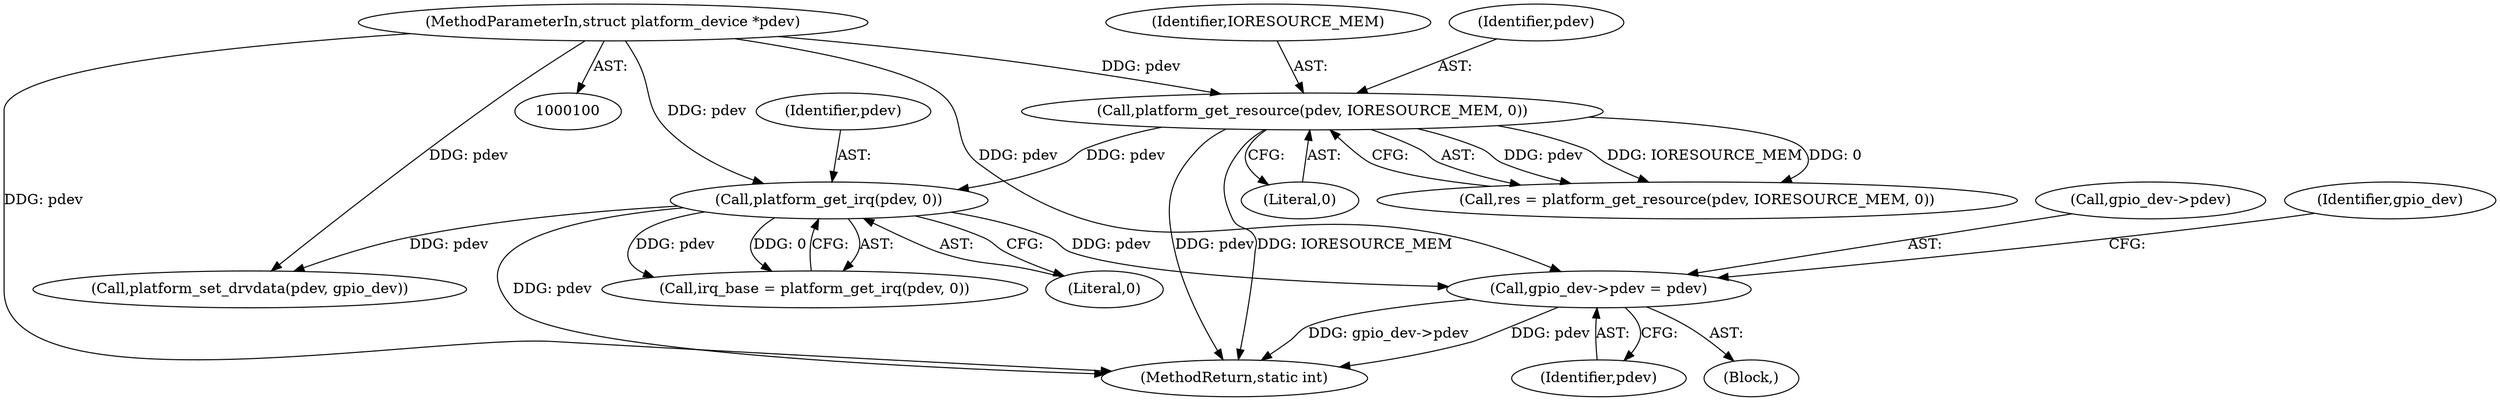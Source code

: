 digraph "0_linux_251e22abde21833b3d29577e4d8c7aaccd650eee@pointer" {
"1000191" [label="(Call,gpio_dev->pdev = pdev)"];
"1000174" [label="(Call,platform_get_irq(pdev, 0))"];
"1000133" [label="(Call,platform_get_resource(pdev, IORESOURCE_MEM, 0))"];
"1000101" [label="(MethodParameterIn,struct platform_device *pdev)"];
"1000175" [label="(Identifier,pdev)"];
"1000131" [label="(Call,res = platform_get_resource(pdev, IORESOURCE_MEM, 0))"];
"1000134" [label="(Identifier,pdev)"];
"1000191" [label="(Call,gpio_dev->pdev = pdev)"];
"1000174" [label="(Call,platform_get_irq(pdev, 0))"];
"1000433" [label="(MethodReturn,static int)"];
"1000101" [label="(MethodParameterIn,struct platform_device *pdev)"];
"1000136" [label="(Literal,0)"];
"1000192" [label="(Call,gpio_dev->pdev)"];
"1000195" [label="(Identifier,pdev)"];
"1000176" [label="(Literal,0)"];
"1000199" [label="(Identifier,gpio_dev)"];
"1000133" [label="(Call,platform_get_resource(pdev, IORESOURCE_MEM, 0))"];
"1000409" [label="(Call,platform_set_drvdata(pdev, gpio_dev))"];
"1000102" [label="(Block,)"];
"1000172" [label="(Call,irq_base = platform_get_irq(pdev, 0))"];
"1000135" [label="(Identifier,IORESOURCE_MEM)"];
"1000191" -> "1000102"  [label="AST: "];
"1000191" -> "1000195"  [label="CFG: "];
"1000192" -> "1000191"  [label="AST: "];
"1000195" -> "1000191"  [label="AST: "];
"1000199" -> "1000191"  [label="CFG: "];
"1000191" -> "1000433"  [label="DDG: pdev"];
"1000191" -> "1000433"  [label="DDG: gpio_dev->pdev"];
"1000174" -> "1000191"  [label="DDG: pdev"];
"1000101" -> "1000191"  [label="DDG: pdev"];
"1000174" -> "1000172"  [label="AST: "];
"1000174" -> "1000176"  [label="CFG: "];
"1000175" -> "1000174"  [label="AST: "];
"1000176" -> "1000174"  [label="AST: "];
"1000172" -> "1000174"  [label="CFG: "];
"1000174" -> "1000433"  [label="DDG: pdev"];
"1000174" -> "1000172"  [label="DDG: pdev"];
"1000174" -> "1000172"  [label="DDG: 0"];
"1000133" -> "1000174"  [label="DDG: pdev"];
"1000101" -> "1000174"  [label="DDG: pdev"];
"1000174" -> "1000409"  [label="DDG: pdev"];
"1000133" -> "1000131"  [label="AST: "];
"1000133" -> "1000136"  [label="CFG: "];
"1000134" -> "1000133"  [label="AST: "];
"1000135" -> "1000133"  [label="AST: "];
"1000136" -> "1000133"  [label="AST: "];
"1000131" -> "1000133"  [label="CFG: "];
"1000133" -> "1000433"  [label="DDG: pdev"];
"1000133" -> "1000433"  [label="DDG: IORESOURCE_MEM"];
"1000133" -> "1000131"  [label="DDG: pdev"];
"1000133" -> "1000131"  [label="DDG: IORESOURCE_MEM"];
"1000133" -> "1000131"  [label="DDG: 0"];
"1000101" -> "1000133"  [label="DDG: pdev"];
"1000101" -> "1000100"  [label="AST: "];
"1000101" -> "1000433"  [label="DDG: pdev"];
"1000101" -> "1000409"  [label="DDG: pdev"];
}
